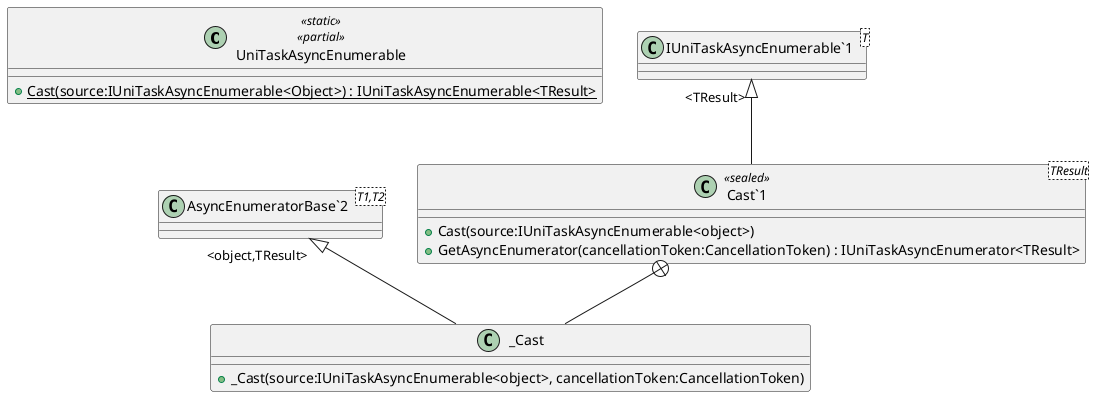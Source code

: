@startuml
class UniTaskAsyncEnumerable <<static>> <<partial>> {
    + {static} Cast(source:IUniTaskAsyncEnumerable<Object>) : IUniTaskAsyncEnumerable<TResult>
}
class "Cast`1"<TResult> <<sealed>> {
    + Cast(source:IUniTaskAsyncEnumerable<object>)
    + GetAsyncEnumerator(cancellationToken:CancellationToken) : IUniTaskAsyncEnumerator<TResult>
}
class "IUniTaskAsyncEnumerable`1"<T> {
}
class _Cast {
    + _Cast(source:IUniTaskAsyncEnumerable<object>, cancellationToken:CancellationToken)
}
class "AsyncEnumeratorBase`2"<T1,T2> {
}
"IUniTaskAsyncEnumerable`1" "<TResult>" <|-- "Cast`1"
"Cast`1" +-- _Cast
"AsyncEnumeratorBase`2" "<object,TResult>" <|-- _Cast
@enduml

